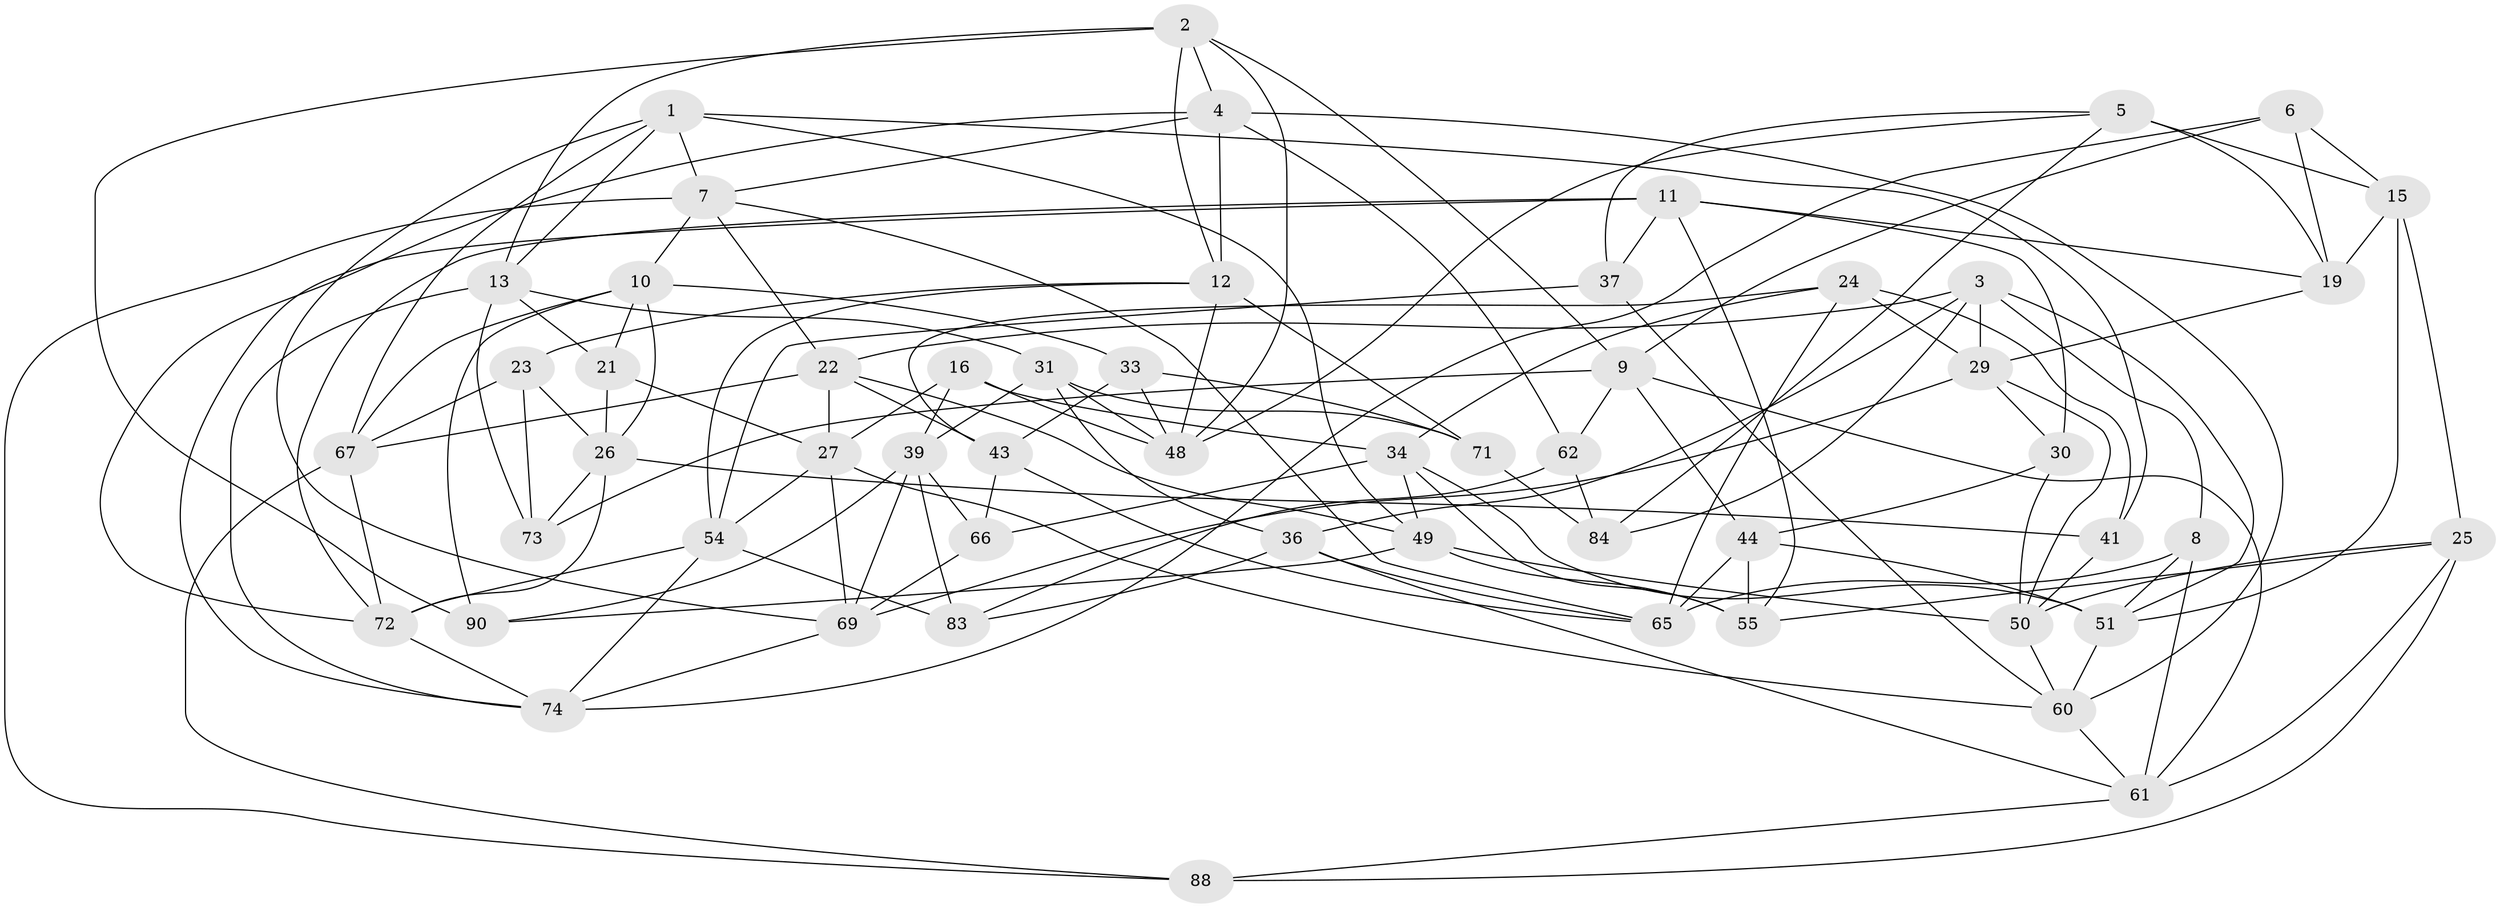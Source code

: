// Generated by graph-tools (version 1.1) at 2025/24/03/03/25 07:24:27]
// undirected, 55 vertices, 143 edges
graph export_dot {
graph [start="1"]
  node [color=gray90,style=filled];
  1 [super="+42"];
  2 [super="+38"];
  3 [super="+53"];
  4 [super="+18"];
  5 [super="+63"];
  6;
  7 [super="+14"];
  8;
  9 [super="+80"];
  10 [super="+32"];
  11 [super="+52"];
  12 [super="+92"];
  13 [super="+35"];
  15 [super="+17"];
  16;
  19 [super="+20"];
  21;
  22 [super="+78"];
  23;
  24 [super="+28"];
  25 [super="+45"];
  26 [super="+91"];
  27 [super="+40"];
  29 [super="+46"];
  30;
  31 [super="+85"];
  33;
  34 [super="+47"];
  36 [super="+56"];
  37;
  39 [super="+87"];
  41;
  43 [super="+68"];
  44 [super="+57"];
  48 [super="+58"];
  49 [super="+75"];
  50 [super="+93"];
  51 [super="+79"];
  54 [super="+59"];
  55 [super="+64"];
  60 [super="+70"];
  61 [super="+86"];
  62;
  65 [super="+76"];
  66;
  67 [super="+89"];
  69 [super="+81"];
  71;
  72 [super="+77"];
  73;
  74 [super="+82"];
  83;
  84;
  88;
  90;
  1 -- 67;
  1 -- 49;
  1 -- 7;
  1 -- 13;
  1 -- 41;
  1 -- 69;
  2 -- 12;
  2 -- 90;
  2 -- 4;
  2 -- 9;
  2 -- 13;
  2 -- 48;
  3 -- 22;
  3 -- 8;
  3 -- 84;
  3 -- 36;
  3 -- 51;
  3 -- 29;
  4 -- 12;
  4 -- 72;
  4 -- 62;
  4 -- 7;
  4 -- 60;
  5 -- 84;
  5 -- 48;
  5 -- 19 [weight=2];
  5 -- 37;
  5 -- 15;
  6 -- 74;
  6 -- 15;
  6 -- 19;
  6 -- 9;
  7 -- 65;
  7 -- 88;
  7 -- 10;
  7 -- 22;
  8 -- 65;
  8 -- 51;
  8 -- 61;
  9 -- 61;
  9 -- 73;
  9 -- 62;
  9 -- 44;
  10 -- 33;
  10 -- 67;
  10 -- 26;
  10 -- 90;
  10 -- 21;
  11 -- 55;
  11 -- 19;
  11 -- 74;
  11 -- 37;
  11 -- 30;
  11 -- 72;
  12 -- 23;
  12 -- 48;
  12 -- 54;
  12 -- 71;
  13 -- 73;
  13 -- 74;
  13 -- 21;
  13 -- 31;
  15 -- 51;
  15 -- 19;
  15 -- 25 [weight=2];
  16 -- 48;
  16 -- 34;
  16 -- 27;
  16 -- 39;
  19 -- 29;
  21 -- 27;
  21 -- 26;
  22 -- 49;
  22 -- 43;
  22 -- 27;
  22 -- 67;
  23 -- 73;
  23 -- 67;
  23 -- 26;
  24 -- 43 [weight=2];
  24 -- 41;
  24 -- 34;
  24 -- 29;
  24 -- 65;
  25 -- 61;
  25 -- 55;
  25 -- 88;
  25 -- 50;
  26 -- 41;
  26 -- 73;
  26 -- 72;
  27 -- 54;
  27 -- 69;
  27 -- 60;
  29 -- 30;
  29 -- 69;
  29 -- 50;
  30 -- 44;
  30 -- 50;
  31 -- 36 [weight=2];
  31 -- 71;
  31 -- 48;
  31 -- 39;
  33 -- 71;
  33 -- 43;
  33 -- 48;
  34 -- 66;
  34 -- 49;
  34 -- 51;
  34 -- 55;
  36 -- 83;
  36 -- 61;
  36 -- 65;
  37 -- 60;
  37 -- 54;
  39 -- 69;
  39 -- 83;
  39 -- 66;
  39 -- 90;
  41 -- 50;
  43 -- 66;
  43 -- 65;
  44 -- 55 [weight=2];
  44 -- 51;
  44 -- 65;
  49 -- 90;
  49 -- 50;
  49 -- 55;
  50 -- 60;
  51 -- 60;
  54 -- 83;
  54 -- 72;
  54 -- 74;
  60 -- 61;
  61 -- 88;
  62 -- 83;
  62 -- 84;
  66 -- 69;
  67 -- 88;
  67 -- 72;
  69 -- 74;
  71 -- 84;
  72 -- 74;
}
